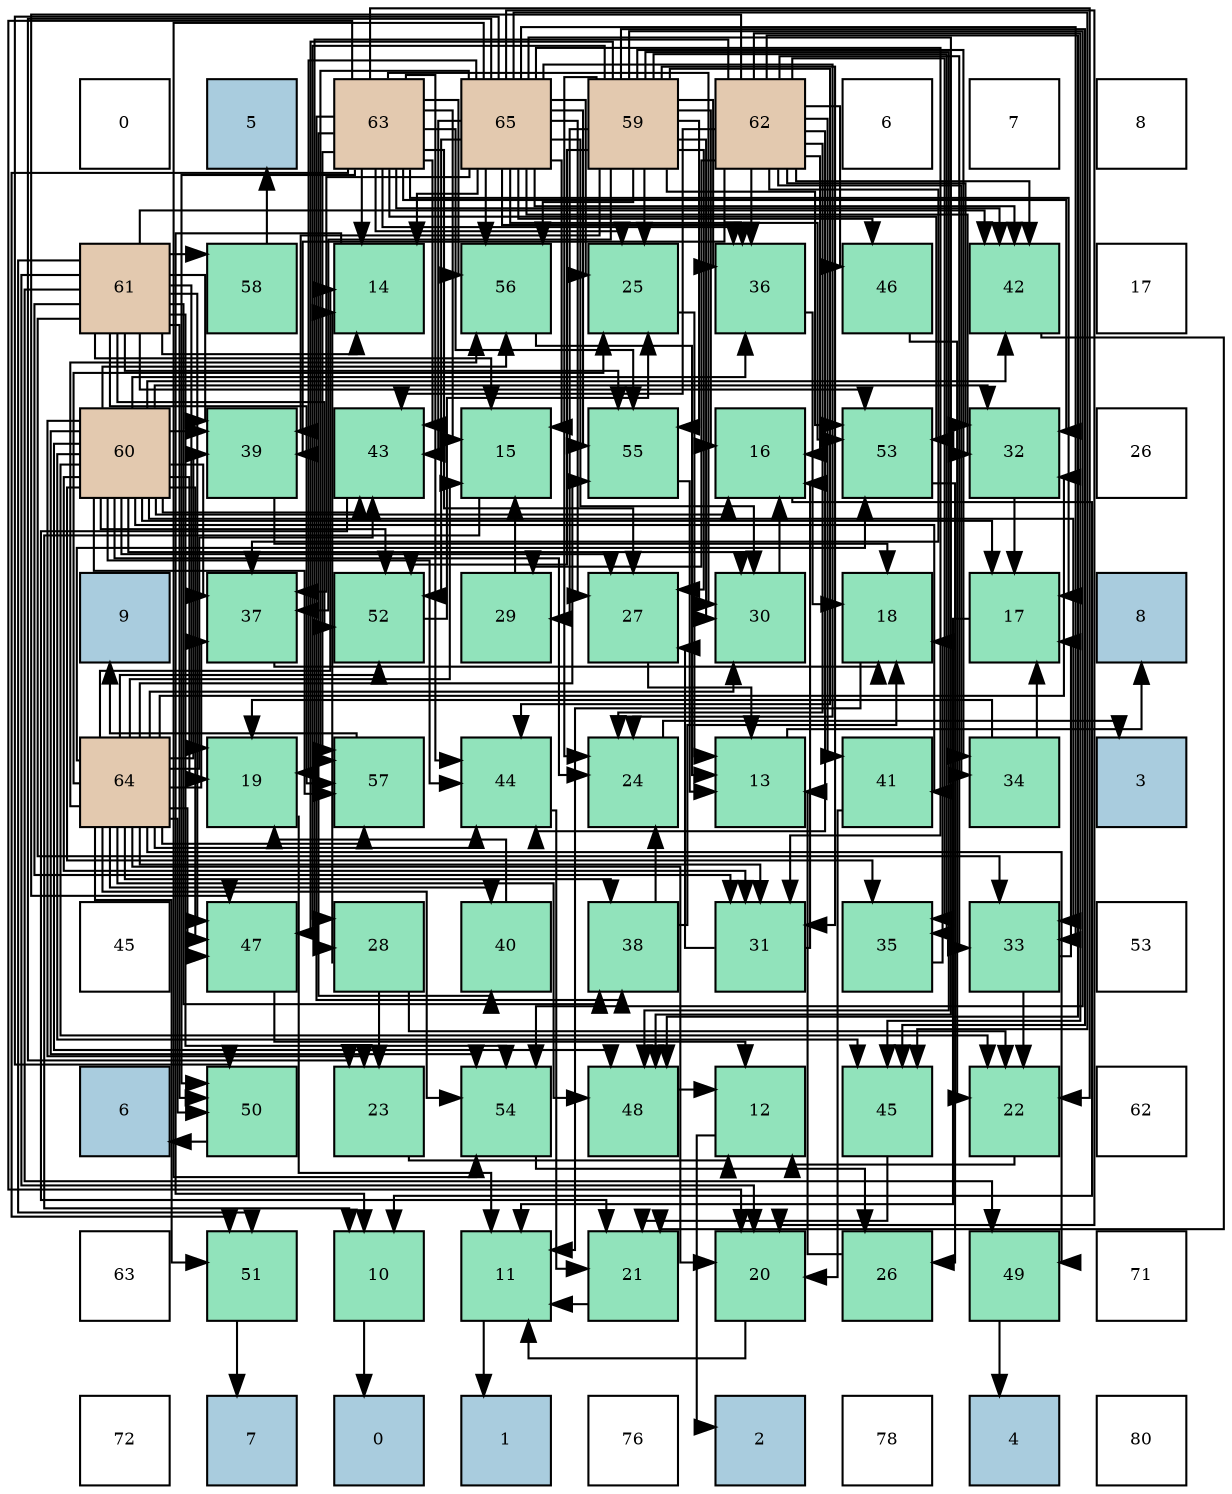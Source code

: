 digraph layout{
 rankdir=TB;
 splines=ortho;
 node [style=filled shape=square fixedsize=true width=0.6];
0[label="0", fontsize=8, fillcolor="#ffffff"];
1[label="5", fontsize=8, fillcolor="#a9ccde"];
2[label="63", fontsize=8, fillcolor="#e3c9af"];
3[label="65", fontsize=8, fillcolor="#e3c9af"];
4[label="59", fontsize=8, fillcolor="#e3c9af"];
5[label="62", fontsize=8, fillcolor="#e3c9af"];
6[label="6", fontsize=8, fillcolor="#ffffff"];
7[label="7", fontsize=8, fillcolor="#ffffff"];
8[label="8", fontsize=8, fillcolor="#ffffff"];
9[label="61", fontsize=8, fillcolor="#e3c9af"];
10[label="58", fontsize=8, fillcolor="#91e3bb"];
11[label="14", fontsize=8, fillcolor="#91e3bb"];
12[label="56", fontsize=8, fillcolor="#91e3bb"];
13[label="25", fontsize=8, fillcolor="#91e3bb"];
14[label="36", fontsize=8, fillcolor="#91e3bb"];
15[label="46", fontsize=8, fillcolor="#91e3bb"];
16[label="42", fontsize=8, fillcolor="#91e3bb"];
17[label="17", fontsize=8, fillcolor="#ffffff"];
18[label="60", fontsize=8, fillcolor="#e3c9af"];
19[label="39", fontsize=8, fillcolor="#91e3bb"];
20[label="43", fontsize=8, fillcolor="#91e3bb"];
21[label="15", fontsize=8, fillcolor="#91e3bb"];
22[label="55", fontsize=8, fillcolor="#91e3bb"];
23[label="16", fontsize=8, fillcolor="#91e3bb"];
24[label="53", fontsize=8, fillcolor="#91e3bb"];
25[label="32", fontsize=8, fillcolor="#91e3bb"];
26[label="26", fontsize=8, fillcolor="#ffffff"];
27[label="9", fontsize=8, fillcolor="#a9ccde"];
28[label="37", fontsize=8, fillcolor="#91e3bb"];
29[label="52", fontsize=8, fillcolor="#91e3bb"];
30[label="29", fontsize=8, fillcolor="#91e3bb"];
31[label="27", fontsize=8, fillcolor="#91e3bb"];
32[label="30", fontsize=8, fillcolor="#91e3bb"];
33[label="18", fontsize=8, fillcolor="#91e3bb"];
34[label="17", fontsize=8, fillcolor="#91e3bb"];
35[label="8", fontsize=8, fillcolor="#a9ccde"];
36[label="64", fontsize=8, fillcolor="#e3c9af"];
37[label="19", fontsize=8, fillcolor="#91e3bb"];
38[label="57", fontsize=8, fillcolor="#91e3bb"];
39[label="44", fontsize=8, fillcolor="#91e3bb"];
40[label="24", fontsize=8, fillcolor="#91e3bb"];
41[label="13", fontsize=8, fillcolor="#91e3bb"];
42[label="41", fontsize=8, fillcolor="#91e3bb"];
43[label="34", fontsize=8, fillcolor="#91e3bb"];
44[label="3", fontsize=8, fillcolor="#a9ccde"];
45[label="45", fontsize=8, fillcolor="#ffffff"];
46[label="47", fontsize=8, fillcolor="#91e3bb"];
47[label="28", fontsize=8, fillcolor="#91e3bb"];
48[label="40", fontsize=8, fillcolor="#91e3bb"];
49[label="38", fontsize=8, fillcolor="#91e3bb"];
50[label="31", fontsize=8, fillcolor="#91e3bb"];
51[label="35", fontsize=8, fillcolor="#91e3bb"];
52[label="33", fontsize=8, fillcolor="#91e3bb"];
53[label="53", fontsize=8, fillcolor="#ffffff"];
54[label="6", fontsize=8, fillcolor="#a9ccde"];
55[label="50", fontsize=8, fillcolor="#91e3bb"];
56[label="23", fontsize=8, fillcolor="#91e3bb"];
57[label="54", fontsize=8, fillcolor="#91e3bb"];
58[label="48", fontsize=8, fillcolor="#91e3bb"];
59[label="12", fontsize=8, fillcolor="#91e3bb"];
60[label="45", fontsize=8, fillcolor="#91e3bb"];
61[label="22", fontsize=8, fillcolor="#91e3bb"];
62[label="62", fontsize=8, fillcolor="#ffffff"];
63[label="63", fontsize=8, fillcolor="#ffffff"];
64[label="51", fontsize=8, fillcolor="#91e3bb"];
65[label="10", fontsize=8, fillcolor="#91e3bb"];
66[label="11", fontsize=8, fillcolor="#91e3bb"];
67[label="21", fontsize=8, fillcolor="#91e3bb"];
68[label="20", fontsize=8, fillcolor="#91e3bb"];
69[label="26", fontsize=8, fillcolor="#91e3bb"];
70[label="49", fontsize=8, fillcolor="#91e3bb"];
71[label="71", fontsize=8, fillcolor="#ffffff"];
72[label="72", fontsize=8, fillcolor="#ffffff"];
73[label="7", fontsize=8, fillcolor="#a9ccde"];
74[label="0", fontsize=8, fillcolor="#a9ccde"];
75[label="1", fontsize=8, fillcolor="#a9ccde"];
76[label="76", fontsize=8, fillcolor="#ffffff"];
77[label="2", fontsize=8, fillcolor="#a9ccde"];
78[label="78", fontsize=8, fillcolor="#ffffff"];
79[label="4", fontsize=8, fillcolor="#a9ccde"];
80[label="80", fontsize=8, fillcolor="#ffffff"];
edge [constraint=false, style=vis];65 -> 74;
66 -> 75;
59 -> 77;
41 -> 35;
11 -> 65;
21 -> 65;
23 -> 65;
34 -> 66;
33 -> 66;
37 -> 66;
68 -> 66;
67 -> 66;
61 -> 59;
56 -> 59;
40 -> 44;
13 -> 41;
69 -> 41;
31 -> 41;
47 -> 11;
47 -> 61;
47 -> 56;
30 -> 21;
32 -> 23;
50 -> 23;
50 -> 31;
25 -> 34;
52 -> 34;
52 -> 61;
43 -> 34;
43 -> 37;
51 -> 33;
14 -> 33;
28 -> 33;
49 -> 33;
49 -> 40;
19 -> 33;
48 -> 37;
42 -> 68;
16 -> 67;
20 -> 67;
39 -> 67;
60 -> 67;
15 -> 61;
46 -> 59;
58 -> 59;
70 -> 79;
55 -> 54;
64 -> 73;
29 -> 13;
24 -> 69;
57 -> 69;
22 -> 41;
12 -> 41;
38 -> 27;
10 -> 1;
4 -> 23;
4 -> 40;
4 -> 13;
4 -> 31;
4 -> 47;
4 -> 30;
4 -> 32;
4 -> 50;
4 -> 43;
4 -> 51;
4 -> 14;
4 -> 28;
4 -> 19;
4 -> 39;
4 -> 60;
4 -> 46;
4 -> 58;
4 -> 29;
4 -> 24;
4 -> 57;
4 -> 22;
4 -> 12;
18 -> 23;
18 -> 34;
18 -> 37;
18 -> 61;
18 -> 56;
18 -> 40;
18 -> 31;
18 -> 32;
18 -> 50;
18 -> 25;
18 -> 52;
18 -> 51;
18 -> 14;
18 -> 28;
18 -> 19;
18 -> 42;
18 -> 16;
18 -> 20;
18 -> 39;
18 -> 60;
18 -> 46;
18 -> 58;
18 -> 29;
18 -> 57;
18 -> 12;
18 -> 38;
9 -> 11;
9 -> 21;
9 -> 37;
9 -> 68;
9 -> 50;
9 -> 52;
9 -> 49;
9 -> 19;
9 -> 16;
9 -> 46;
9 -> 70;
9 -> 55;
9 -> 64;
9 -> 29;
9 -> 24;
9 -> 57;
9 -> 22;
9 -> 38;
9 -> 10;
5 -> 23;
5 -> 40;
5 -> 47;
5 -> 30;
5 -> 25;
5 -> 52;
5 -> 43;
5 -> 51;
5 -> 14;
5 -> 28;
5 -> 19;
5 -> 42;
5 -> 16;
5 -> 20;
5 -> 39;
5 -> 60;
5 -> 15;
5 -> 46;
5 -> 58;
2 -> 11;
2 -> 21;
2 -> 34;
2 -> 68;
2 -> 61;
2 -> 13;
2 -> 31;
2 -> 32;
2 -> 25;
2 -> 14;
2 -> 49;
2 -> 48;
2 -> 16;
2 -> 20;
2 -> 39;
2 -> 55;
2 -> 64;
2 -> 24;
2 -> 22;
2 -> 12;
2 -> 38;
36 -> 11;
36 -> 21;
36 -> 68;
36 -> 13;
36 -> 32;
36 -> 50;
36 -> 25;
36 -> 28;
36 -> 49;
36 -> 19;
36 -> 48;
36 -> 20;
36 -> 39;
36 -> 46;
36 -> 58;
36 -> 70;
36 -> 55;
36 -> 64;
36 -> 29;
36 -> 24;
36 -> 57;
36 -> 22;
36 -> 12;
36 -> 38;
3 -> 11;
3 -> 21;
3 -> 37;
3 -> 68;
3 -> 56;
3 -> 40;
3 -> 13;
3 -> 31;
3 -> 32;
3 -> 50;
3 -> 25;
3 -> 52;
3 -> 14;
3 -> 28;
3 -> 16;
3 -> 20;
3 -> 60;
3 -> 15;
3 -> 58;
3 -> 55;
3 -> 29;
3 -> 24;
3 -> 57;
3 -> 22;
3 -> 12;
3 -> 38;
edge [constraint=true, style=invis];
0 -> 9 -> 18 -> 27 -> 36 -> 45 -> 54 -> 63 -> 72;
1 -> 10 -> 19 -> 28 -> 37 -> 46 -> 55 -> 64 -> 73;
2 -> 11 -> 20 -> 29 -> 38 -> 47 -> 56 -> 65 -> 74;
3 -> 12 -> 21 -> 30 -> 39 -> 48 -> 57 -> 66 -> 75;
4 -> 13 -> 22 -> 31 -> 40 -> 49 -> 58 -> 67 -> 76;
5 -> 14 -> 23 -> 32 -> 41 -> 50 -> 59 -> 68 -> 77;
6 -> 15 -> 24 -> 33 -> 42 -> 51 -> 60 -> 69 -> 78;
7 -> 16 -> 25 -> 34 -> 43 -> 52 -> 61 -> 70 -> 79;
8 -> 17 -> 26 -> 35 -> 44 -> 53 -> 62 -> 71 -> 80;
rank = same {0 -> 1 -> 2 -> 3 -> 4 -> 5 -> 6 -> 7 -> 8};
rank = same {9 -> 10 -> 11 -> 12 -> 13 -> 14 -> 15 -> 16 -> 17};
rank = same {18 -> 19 -> 20 -> 21 -> 22 -> 23 -> 24 -> 25 -> 26};
rank = same {27 -> 28 -> 29 -> 30 -> 31 -> 32 -> 33 -> 34 -> 35};
rank = same {36 -> 37 -> 38 -> 39 -> 40 -> 41 -> 42 -> 43 -> 44};
rank = same {45 -> 46 -> 47 -> 48 -> 49 -> 50 -> 51 -> 52 -> 53};
rank = same {54 -> 55 -> 56 -> 57 -> 58 -> 59 -> 60 -> 61 -> 62};
rank = same {63 -> 64 -> 65 -> 66 -> 67 -> 68 -> 69 -> 70 -> 71};
rank = same {72 -> 73 -> 74 -> 75 -> 76 -> 77 -> 78 -> 79 -> 80};
}